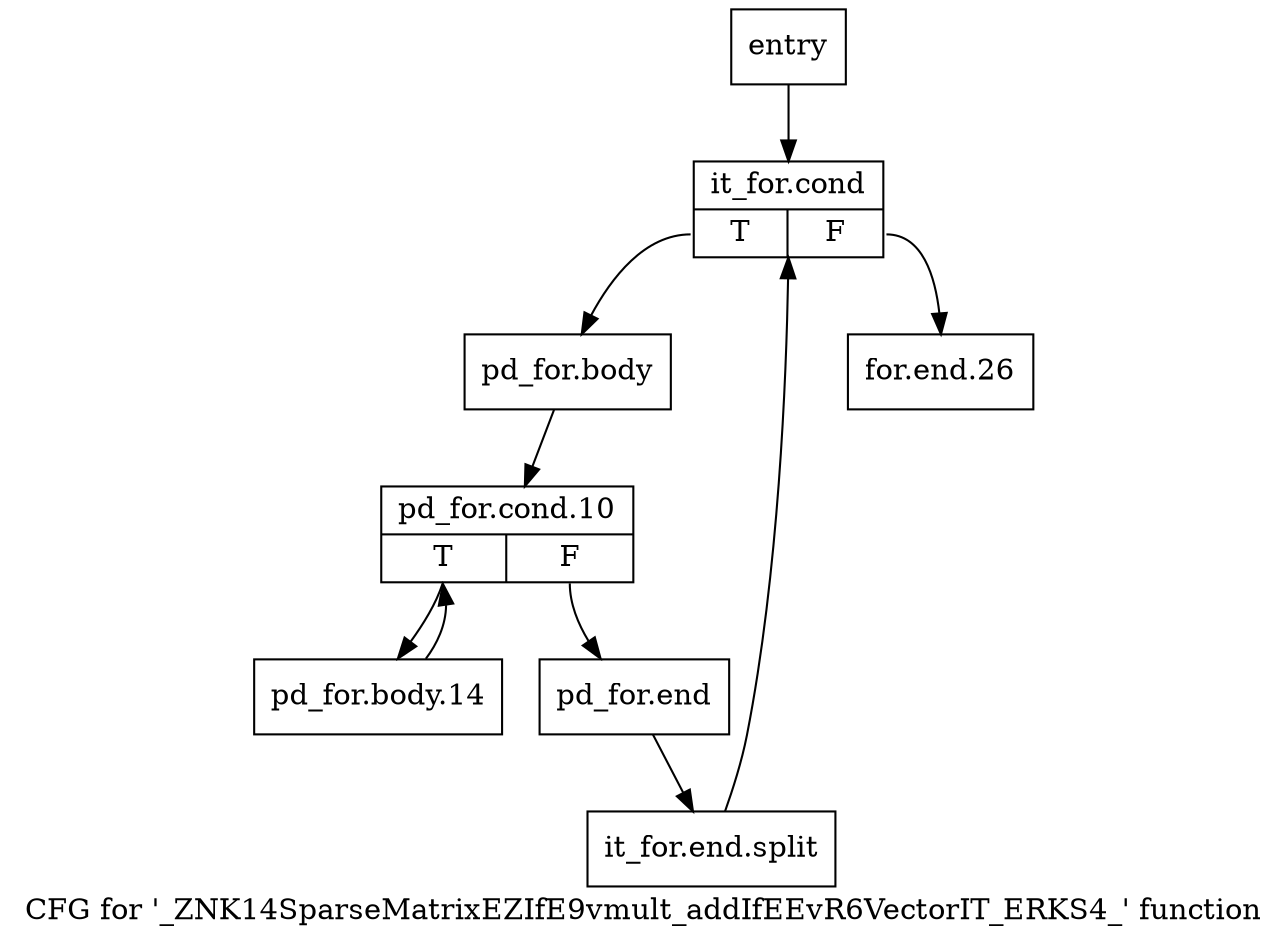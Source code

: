 digraph "CFG for '_ZNK14SparseMatrixEZIfE9vmult_addIfEEvR6VectorIT_ERKS4_' function" {
	label="CFG for '_ZNK14SparseMatrixEZIfE9vmult_addIfEEvR6VectorIT_ERKS4_' function";

	Node0x7377140 [shape=record,label="{entry}"];
	Node0x7377140 -> Node0x7377190;
	Node0x7377190 [shape=record,label="{it_for.cond|{<s0>T|<s1>F}}"];
	Node0x7377190:s0 -> Node0x73771e0;
	Node0x7377190:s1 -> Node0x7377b80;
	Node0x73771e0 [shape=record,label="{pd_for.body}"];
	Node0x73771e0 -> Node0x7377a90;
	Node0x7377a90 [shape=record,label="{pd_for.cond.10|{<s0>T|<s1>F}}"];
	Node0x7377a90:s0 -> Node0x7377ae0;
	Node0x7377a90:s1 -> Node0x7377b30;
	Node0x7377ae0 [shape=record,label="{pd_for.body.14}"];
	Node0x7377ae0 -> Node0x7377a90;
	Node0x7377b30 [shape=record,label="{pd_for.end}"];
	Node0x7377b30 -> Node0xb25b7d0;
	Node0xb25b7d0 [shape=record,label="{it_for.end.split}"];
	Node0xb25b7d0 -> Node0x7377190;
	Node0x7377b80 [shape=record,label="{for.end.26}"];
}

